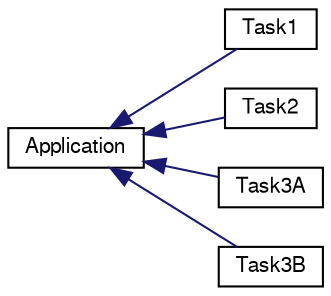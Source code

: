 digraph "Grafische Darstellung der Klassenhierarchie"
{
  bgcolor="transparent";
  edge [fontname="FreeSans",fontsize="10",labelfontname="FreeSans",labelfontsize="10"];
  node [fontname="FreeSans",fontsize="10",shape=record];
  rankdir="LR";
  Node1 [label="Application",height=0.2,width=0.4,color="black",URL="$classApplication.html",tooltip="Basis of OOStuBs-Applications."];
  Node1 -> Node2 [dir="back",color="midnightblue",fontsize="10",style="solid",fontname="FreeSans"];
  Node2 [label="Task1",height=0.2,width=0.4,color="black",URL="$classTask1.html",tooltip="Erste Testanwendung."];
  Node1 -> Node3 [dir="back",color="midnightblue",fontsize="10",style="solid",fontname="FreeSans"];
  Node3 [label="Task2",height=0.2,width=0.4,color="black",URL="$classTask2.html",tooltip="Second test application."];
  Node1 -> Node4 [dir="back",color="midnightblue",fontsize="10",style="solid",fontname="FreeSans"];
  Node4 [label="Task3A",height=0.2,width=0.4,color="black",URL="$classTask3A.html",tooltip="Third test application, part 1."];
  Node1 -> Node5 [dir="back",color="midnightblue",fontsize="10",style="solid",fontname="FreeSans"];
  Node5 [label="Task3B",height=0.2,width=0.4,color="black",URL="$classTask3B.html",tooltip="Third test application, part 2."];
}
